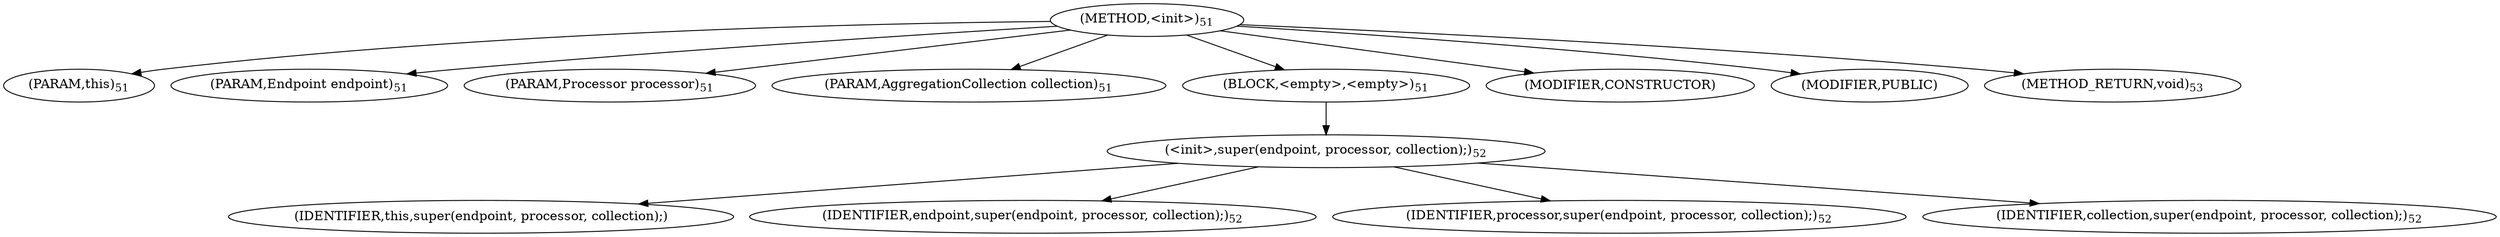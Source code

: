 digraph "&lt;init&gt;" {  
"33" [label = <(METHOD,&lt;init&gt;)<SUB>51</SUB>> ]
"6" [label = <(PARAM,this)<SUB>51</SUB>> ]
"34" [label = <(PARAM,Endpoint endpoint)<SUB>51</SUB>> ]
"35" [label = <(PARAM,Processor processor)<SUB>51</SUB>> ]
"36" [label = <(PARAM,AggregationCollection collection)<SUB>51</SUB>> ]
"37" [label = <(BLOCK,&lt;empty&gt;,&lt;empty&gt;)<SUB>51</SUB>> ]
"38" [label = <(&lt;init&gt;,super(endpoint, processor, collection);)<SUB>52</SUB>> ]
"5" [label = <(IDENTIFIER,this,super(endpoint, processor, collection);)> ]
"39" [label = <(IDENTIFIER,endpoint,super(endpoint, processor, collection);)<SUB>52</SUB>> ]
"40" [label = <(IDENTIFIER,processor,super(endpoint, processor, collection);)<SUB>52</SUB>> ]
"41" [label = <(IDENTIFIER,collection,super(endpoint, processor, collection);)<SUB>52</SUB>> ]
"42" [label = <(MODIFIER,CONSTRUCTOR)> ]
"43" [label = <(MODIFIER,PUBLIC)> ]
"44" [label = <(METHOD_RETURN,void)<SUB>53</SUB>> ]
  "33" -> "6" 
  "33" -> "34" 
  "33" -> "35" 
  "33" -> "36" 
  "33" -> "37" 
  "33" -> "42" 
  "33" -> "43" 
  "33" -> "44" 
  "37" -> "38" 
  "38" -> "5" 
  "38" -> "39" 
  "38" -> "40" 
  "38" -> "41" 
}
